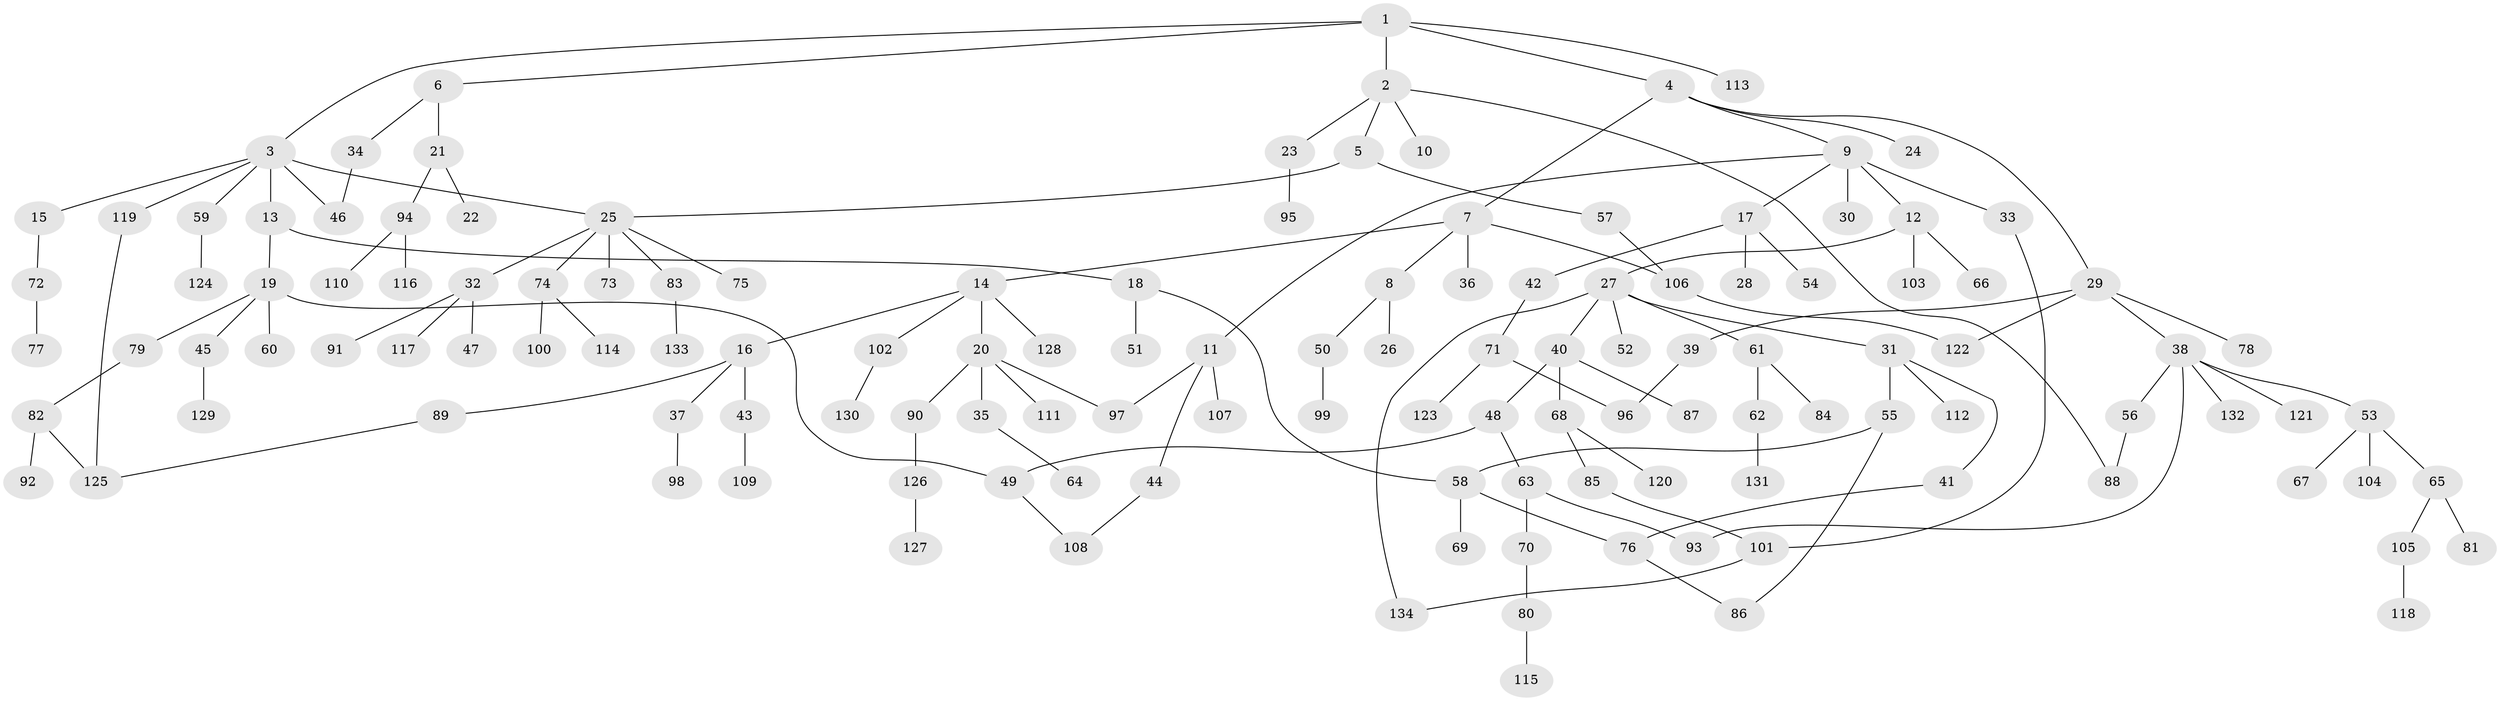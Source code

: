 // Generated by graph-tools (version 1.1) at 2025/13/03/09/25 04:13:20]
// undirected, 134 vertices, 150 edges
graph export_dot {
graph [start="1"]
  node [color=gray90,style=filled];
  1;
  2;
  3;
  4;
  5;
  6;
  7;
  8;
  9;
  10;
  11;
  12;
  13;
  14;
  15;
  16;
  17;
  18;
  19;
  20;
  21;
  22;
  23;
  24;
  25;
  26;
  27;
  28;
  29;
  30;
  31;
  32;
  33;
  34;
  35;
  36;
  37;
  38;
  39;
  40;
  41;
  42;
  43;
  44;
  45;
  46;
  47;
  48;
  49;
  50;
  51;
  52;
  53;
  54;
  55;
  56;
  57;
  58;
  59;
  60;
  61;
  62;
  63;
  64;
  65;
  66;
  67;
  68;
  69;
  70;
  71;
  72;
  73;
  74;
  75;
  76;
  77;
  78;
  79;
  80;
  81;
  82;
  83;
  84;
  85;
  86;
  87;
  88;
  89;
  90;
  91;
  92;
  93;
  94;
  95;
  96;
  97;
  98;
  99;
  100;
  101;
  102;
  103;
  104;
  105;
  106;
  107;
  108;
  109;
  110;
  111;
  112;
  113;
  114;
  115;
  116;
  117;
  118;
  119;
  120;
  121;
  122;
  123;
  124;
  125;
  126;
  127;
  128;
  129;
  130;
  131;
  132;
  133;
  134;
  1 -- 2;
  1 -- 3;
  1 -- 4;
  1 -- 6;
  1 -- 113;
  2 -- 5;
  2 -- 10;
  2 -- 23;
  2 -- 88;
  3 -- 13;
  3 -- 15;
  3 -- 25;
  3 -- 59;
  3 -- 119;
  3 -- 46;
  4 -- 7;
  4 -- 9;
  4 -- 24;
  4 -- 29;
  5 -- 57;
  5 -- 25;
  6 -- 21;
  6 -- 34;
  7 -- 8;
  7 -- 14;
  7 -- 36;
  7 -- 106;
  8 -- 26;
  8 -- 50;
  9 -- 11;
  9 -- 12;
  9 -- 17;
  9 -- 30;
  9 -- 33;
  11 -- 44;
  11 -- 107;
  11 -- 97;
  12 -- 27;
  12 -- 66;
  12 -- 103;
  13 -- 18;
  13 -- 19;
  14 -- 16;
  14 -- 20;
  14 -- 102;
  14 -- 128;
  15 -- 72;
  16 -- 37;
  16 -- 43;
  16 -- 89;
  17 -- 28;
  17 -- 42;
  17 -- 54;
  18 -- 51;
  18 -- 58;
  19 -- 45;
  19 -- 60;
  19 -- 79;
  19 -- 49;
  20 -- 35;
  20 -- 90;
  20 -- 97;
  20 -- 111;
  21 -- 22;
  21 -- 94;
  23 -- 95;
  25 -- 32;
  25 -- 73;
  25 -- 74;
  25 -- 75;
  25 -- 83;
  27 -- 31;
  27 -- 40;
  27 -- 52;
  27 -- 61;
  27 -- 134;
  29 -- 38;
  29 -- 39;
  29 -- 78;
  29 -- 122;
  31 -- 41;
  31 -- 55;
  31 -- 112;
  32 -- 47;
  32 -- 91;
  32 -- 117;
  33 -- 101;
  34 -- 46;
  35 -- 64;
  37 -- 98;
  38 -- 53;
  38 -- 56;
  38 -- 93;
  38 -- 121;
  38 -- 132;
  39 -- 96;
  40 -- 48;
  40 -- 68;
  40 -- 87;
  41 -- 76;
  42 -- 71;
  43 -- 109;
  44 -- 108;
  45 -- 129;
  48 -- 49;
  48 -- 63;
  49 -- 108;
  50 -- 99;
  53 -- 65;
  53 -- 67;
  53 -- 104;
  55 -- 86;
  55 -- 58;
  56 -- 88;
  57 -- 106;
  58 -- 69;
  58 -- 76;
  59 -- 124;
  61 -- 62;
  61 -- 84;
  62 -- 131;
  63 -- 70;
  63 -- 93;
  65 -- 81;
  65 -- 105;
  68 -- 85;
  68 -- 120;
  70 -- 80;
  71 -- 123;
  71 -- 96;
  72 -- 77;
  74 -- 100;
  74 -- 114;
  76 -- 86;
  79 -- 82;
  80 -- 115;
  82 -- 92;
  82 -- 125;
  83 -- 133;
  85 -- 101;
  89 -- 125;
  90 -- 126;
  94 -- 110;
  94 -- 116;
  101 -- 134;
  102 -- 130;
  105 -- 118;
  106 -- 122;
  119 -- 125;
  126 -- 127;
}
